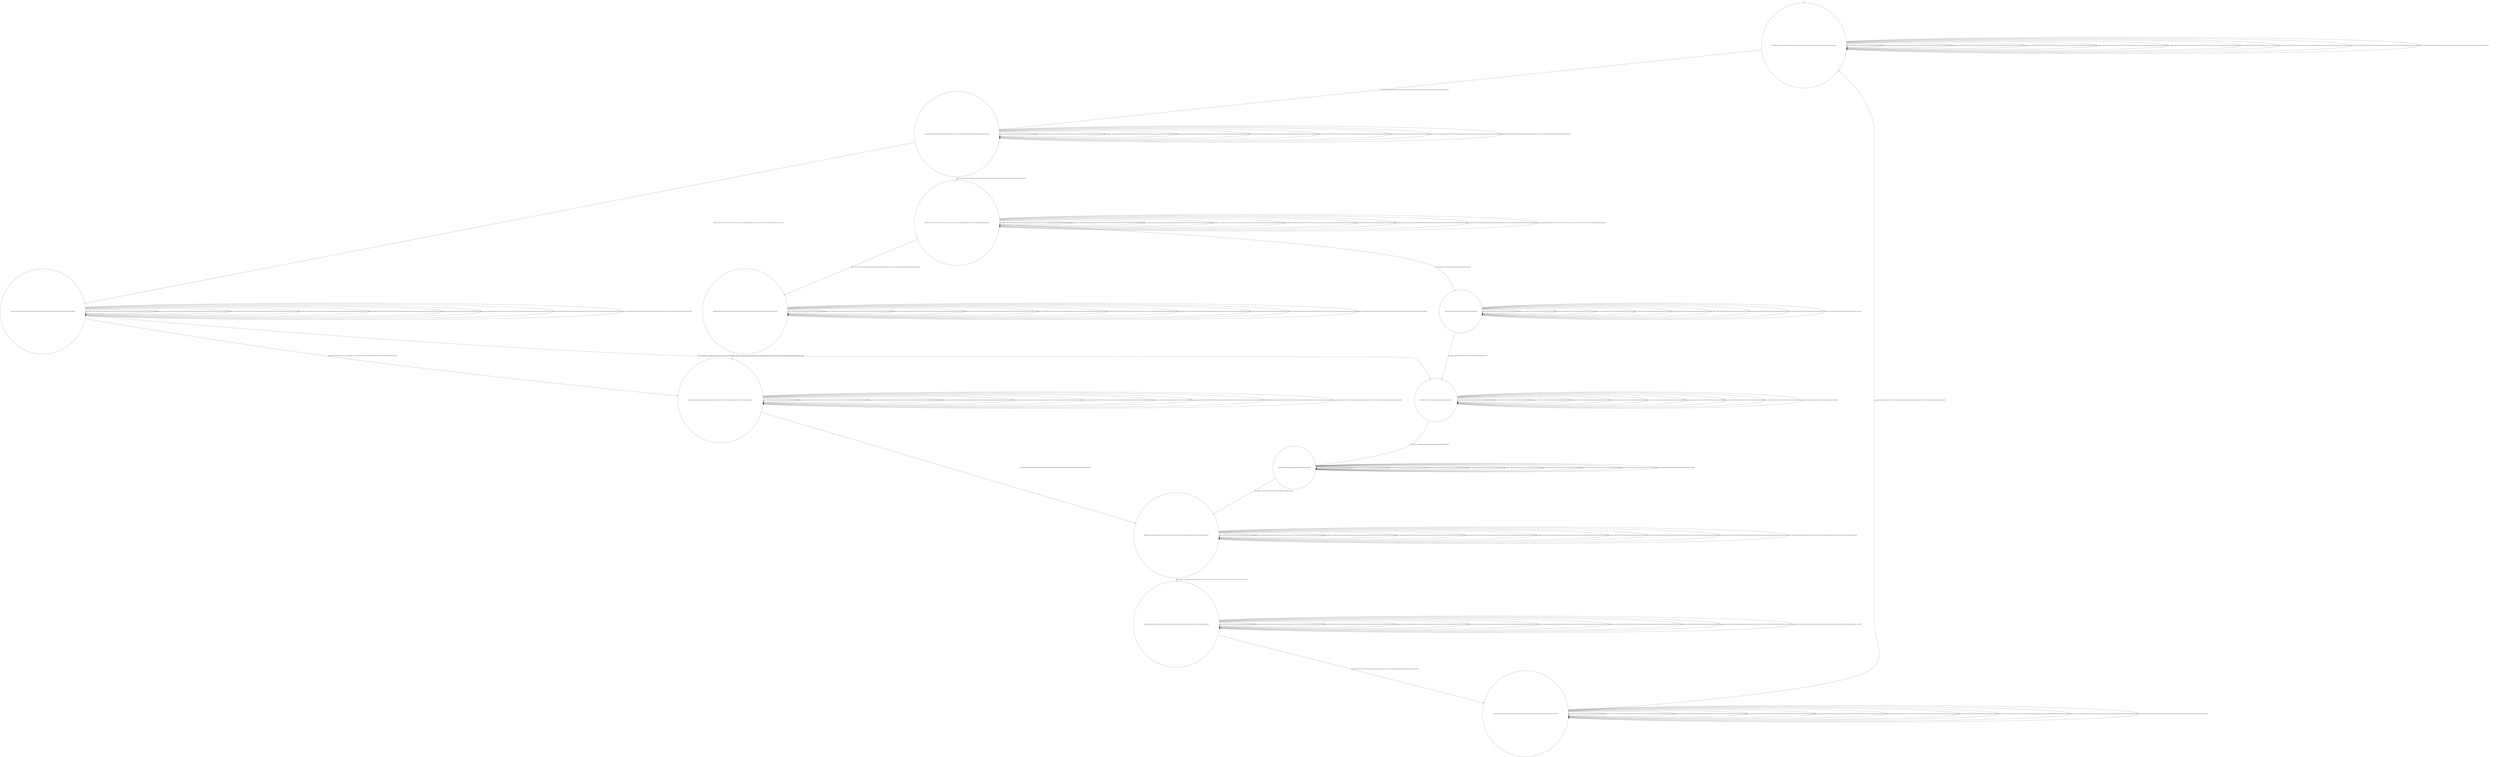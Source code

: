 digraph g {
	edge [lblstyle="above, sloped"];
	s0 [shape="circle" label="0@[((DOL and COF and CAP and TON and not TEA and not EUR) or (EUR and COF and TON and not DOL and not TEA and not CAP))]"];
	s1 [shape="circle" label="1@[((EUR and COF and TON and not DOL and not TEA and not CAP) or (DOL and COF and CAP and TON and not TEA and not EUR))]"];
	s2 [shape="circle" label="2@[((EUR and COF and TON and not DOL and not TEA and not CAP) or (DOL and COF and CAP and TON and not TEA and not EUR))]"];
	s3 [shape="circle" label="3@[((EUR and COF and TON and not DOL and not TEA and not CAP) or (DOL and COF and CAP and TON and not TEA and not EUR))]"];
	s4 [shape="circle" label="4@[((DOL and COF and CAP and TON and not TEA and not EUR))]"];
	s5 [shape="circle" label="5@[((EUR and COF and TON and not DOL and not TEA and not CAP) or (DOL and COF and CAP and TON and not TEA and not EUR))]"];
	s6 [shape="circle" label="6@[((DOL and COF and CAP and TON and not TEA and not EUR))]"];
	s7 [shape="circle" label="7@[((EUR and COF and TON and not DOL and not TEA and not CAP) or (DOL and COF and CAP and TON and not TEA and not EUR))]"];
	s8 [shape="circle" label="8@[((EUR and COF and TON and not DOL and not TEA and not CAP) or (DOL and COF and CAP and TON and not TEA and not EUR))]"];
	s9 [shape="circle" label="9@[((DOL and COF and CAP and TON and not TEA and not EUR))]"];
	s10 [shape="circle" label="10@[((EUR and COF and TON and not DOL and not TEA and not CAP) or (DOL and COF and CAP and TON and not TEA and not EUR))]"];
	s11 [shape="circle" label="11@[((EUR and COF and TON and not DOL and not TEA and not CAP) or (DOL and COF and CAP and TON and not TEA and not EUR))]"];
	s0 -> s0 [label="cap / nok() [((DOL and COF and CAP and TON and not TEA and not EUR))]"];
	s0 -> s0 [label="coffee / nok() [((EUR and COF and TON and not DOL and not TEA and not CAP) or (DOL and COF and CAP and TON and not TEA and not EUR))]"];
	s0 -> s0 [label="cup_taken / nok() [((EUR and COF and TON and not DOL and not TEA and not CAP) or (DOL and COF and CAP and TON and not TEA and not EUR))]"];
	s0 -> s0 [label="display_done / nok() [((EUR and COF and TON and not DOL and not TEA and not CAP) or (DOL and COF and CAP and TON and not TEA and not EUR))]"];
	s0 -> s1 [label="euro / ok() [((EUR and COF and TON and not DOL and not TEA and not CAP) or (DOL and COF and CAP and TON and not TEA and not EUR))]"];
	s0 -> s0 [label="no_sugar / nok() [((EUR and COF and TON and not DOL and not TEA and not CAP) or (DOL and COF and CAP and TON and not TEA and not EUR))]"];
	s0 -> s0 [label="pour_coffee / nok() [((EUR and COF and TON and not DOL and not TEA and not CAP) or (DOL and COF and CAP and TON and not TEA and not EUR))]"];
	s0 -> s0 [label="pour_milk / nok() [((DOL and COF and CAP and TON and not TEA and not EUR))]"];
	s0 -> s0 [label="pour_sugar / nok() [((EUR and COF and TON and not DOL and not TEA and not CAP) or (DOL and COF and CAP and TON and not TEA and not EUR))]"];
	s0 -> s0 [label="ring / nok() [((EUR and COF and TON and not DOL and not TEA and not CAP) or (DOL and COF and CAP and TON and not TEA and not EUR))]"];
	s0 -> s0 [label="sugar / nok() [((EUR and COF and TON and not DOL and not TEA and not CAP) or (DOL and COF and CAP and TON and not TEA and not EUR))]"];
	s1 -> s1 [label="cap / nok() [((DOL and COF and CAP and TON and not TEA and not EUR))]"];
	s1 -> s1 [label="coffee / nok() [((EUR and COF and TON and not DOL and not TEA and not CAP) or (DOL and COF and CAP and TON and not TEA and not EUR))]"];
	s1 -> s1 [label="cup_taken / nok() [((EUR and COF and TON and not DOL and not TEA and not CAP) or (DOL and COF and CAP and TON and not TEA and not EUR))]"];
	s1 -> s1 [label="display_done / nok() [((EUR and COF and TON and not DOL and not TEA and not CAP) or (DOL and COF and CAP and TON and not TEA and not EUR))]"];
	s1 -> s1 [label="euro / nok() [((EUR and COF and TON and not DOL and not TEA and not CAP) or (DOL and COF and CAP and TON and not TEA and not EUR))]"];
	s1 -> s2 [label="no_sugar / ok() [((EUR and COF and TON and not DOL and not TEA and not CAP) or (DOL and COF and CAP and TON and not TEA and not EUR))]"];
	s1 -> s1 [label="pour_coffee / nok() [((EUR and COF and TON and not DOL and not TEA and not CAP) or (DOL and COF and CAP and TON and not TEA and not EUR))]"];
	s1 -> s1 [label="pour_milk / nok() [((DOL and COF and CAP and TON and not TEA and not EUR))]"];
	s1 -> s1 [label="pour_sugar / nok() [((EUR and COF and TON and not DOL and not TEA and not CAP) or (DOL and COF and CAP and TON and not TEA and not EUR))]"];
	s1 -> s1 [label="ring / nok() [((EUR and COF and TON and not DOL and not TEA and not CAP) or (DOL and COF and CAP and TON and not TEA and not EUR))]"];
	s1 -> s3 [label="sugar / ok() [((EUR and COF and TON and not DOL and not TEA and not CAP) or (DOL and COF and CAP and TON and not TEA and not EUR))]"];
	s2 -> s6 [label="cap / ok() [((DOL and COF and CAP and TON and not TEA and not EUR))]"];
	s2 -> s7 [label="coffee / ok() [((EUR and COF and TON and not DOL and not TEA and not CAP) or (DOL and COF and CAP and TON and not TEA and not EUR))]"];
	s2 -> s2 [label="cup_taken / nok() [((EUR and COF and TON and not DOL and not TEA and not CAP) or (DOL and COF and CAP and TON and not TEA and not EUR))]"];
	s2 -> s2 [label="display_done / nok() [((EUR and COF and TON and not DOL and not TEA and not CAP) or (DOL and COF and CAP and TON and not TEA and not EUR))]"];
	s2 -> s2 [label="euro / nok() [((EUR and COF and TON and not DOL and not TEA and not CAP) or (DOL and COF and CAP and TON and not TEA and not EUR))]"];
	s2 -> s2 [label="no_sugar / nok() [((EUR and COF and TON and not DOL and not TEA and not CAP) or (DOL and COF and CAP and TON and not TEA and not EUR))]"];
	s2 -> s2 [label="pour_coffee / nok() [((EUR and COF and TON and not DOL and not TEA and not CAP) or (DOL and COF and CAP and TON and not TEA and not EUR))]"];
	s2 -> s2 [label="pour_milk / nok() [((DOL and COF and CAP and TON and not TEA and not EUR))]"];
	s2 -> s2 [label="pour_sugar / nok() [((EUR and COF and TON and not DOL and not TEA and not CAP) or (DOL and COF and CAP and TON and not TEA and not EUR))]"];
	s2 -> s2 [label="ring / nok() [((EUR and COF and TON and not DOL and not TEA and not CAP) or (DOL and COF and CAP and TON and not TEA and not EUR))]"];
	s2 -> s2 [label="sugar / void() [((EUR and COF and TON and not DOL and not TEA and not CAP) or (DOL and COF and CAP and TON and not TEA and not EUR))]"];
	s3 -> s4 [label="cap / ok() [((DOL and COF and CAP and TON and not TEA and not EUR))]"];
	s3 -> s5 [label="coffee / ok() [((EUR and COF and TON and not DOL and not TEA and not CAP) or (DOL and COF and CAP and TON and not TEA and not EUR))]"];
	s3 -> s3 [label="cup_taken / nok() [((EUR and COF and TON and not DOL and not TEA and not CAP) or (DOL and COF and CAP and TON and not TEA and not EUR))]"];
	s3 -> s3 [label="display_done / nok() [((EUR and COF and TON and not DOL and not TEA and not CAP) or (DOL and COF and CAP and TON and not TEA and not EUR))]"];
	s3 -> s3 [label="euro / nok() [((EUR and COF and TON and not DOL and not TEA and not CAP) or (DOL and COF and CAP and TON and not TEA and not EUR))]"];
	s3 -> s3 [label="no_sugar / void() [((EUR and COF and TON and not DOL and not TEA and not CAP) or (DOL and COF and CAP and TON and not TEA and not EUR))]"];
	s3 -> s3 [label="pour_coffee / nok() [((EUR and COF and TON and not DOL and not TEA and not CAP) or (DOL and COF and CAP and TON and not TEA and not EUR))]"];
	s3 -> s3 [label="pour_milk / nok() [((DOL and COF and CAP and TON and not TEA and not EUR))]"];
	s3 -> s3 [label="pour_sugar / nok() [((EUR and COF and TON and not DOL and not TEA and not CAP) or (DOL and COF and CAP and TON and not TEA and not EUR))]"];
	s3 -> s3 [label="ring / nok() [((EUR and COF and TON and not DOL and not TEA and not CAP) or (DOL and COF and CAP and TON and not TEA and not EUR))]"];
	s3 -> s3 [label="sugar / nok() [((EUR and COF and TON and not DOL and not TEA and not CAP) or (DOL and COF and CAP and TON and not TEA and not EUR))]"];
	s4 -> s4 [label="cap / nok() [((DOL and COF and CAP and TON and not TEA and not EUR))]"];
	s4 -> s4 [label="coffee / void() [((DOL and COF and CAP and TON and not TEA and not EUR))]"];
	s4 -> s4 [label="cup_taken / nok() [((DOL and COF and CAP and TON and not TEA and not EUR))]"];
	s4 -> s4 [label="display_done / nok() [((DOL and COF and CAP and TON and not TEA and not EUR))]"];
	s4 -> s4 [label="euro / nok() [((DOL and COF and CAP and TON and not TEA and not EUR))]"];
	s4 -> s4 [label="no_sugar / nok() [((DOL and COF and CAP and TON and not TEA and not EUR))]"];
	s4 -> s4 [label="pour_coffee / nok() [((DOL and COF and CAP and TON and not TEA and not EUR))]"];
	s4 -> s4 [label="pour_milk / nok() [((DOL and COF and CAP and TON and not TEA and not EUR))]"];
	s4 -> s6 [label="pour_sugar / ok() [((DOL and COF and CAP and TON and not TEA and not EUR))]"];
	s4 -> s4 [label="ring / nok() [((DOL and COF and CAP and TON and not TEA and not EUR))]"];
	s4 -> s4 [label="sugar / nok() [((DOL and COF and CAP and TON and not TEA and not EUR))]"];
	s5 -> s5 [label="cap / void() [((DOL and COF and CAP and TON and not TEA and not EUR))]"];
	s5 -> s5 [label="coffee / nok() [((EUR and COF and TON and not DOL and not TEA and not CAP) or (DOL and COF and CAP and TON and not TEA and not EUR))]"];
	s5 -> s5 [label="cup_taken / nok() [((EUR and COF and TON and not DOL and not TEA and not CAP) or (DOL and COF and CAP and TON and not TEA and not EUR))]"];
	s5 -> s5 [label="display_done / nok() [((EUR and COF and TON and not DOL and not TEA and not CAP) or (DOL and COF and CAP and TON and not TEA and not EUR))]"];
	s5 -> s5 [label="euro / nok() [((EUR and COF and TON and not DOL and not TEA and not CAP) or (DOL and COF and CAP and TON and not TEA and not EUR))]"];
	s5 -> s5 [label="no_sugar / nok() [((EUR and COF and TON and not DOL and not TEA and not CAP) or (DOL and COF and CAP and TON and not TEA and not EUR))]"];
	s5 -> s5 [label="pour_coffee / nok() [((EUR and COF and TON and not DOL and not TEA and not CAP) or (DOL and COF and CAP and TON and not TEA and not EUR))]"];
	s5 -> s5 [label="pour_milk / nok() [((DOL and COF and CAP and TON and not TEA and not EUR))]"];
	s5 -> s7 [label="pour_sugar / ok() [((EUR and COF and TON and not DOL and not TEA and not CAP) or (DOL and COF and CAP and TON and not TEA and not EUR))]"];
	s5 -> s5 [label="ring / nok() [((EUR and COF and TON and not DOL and not TEA and not CAP) or (DOL and COF and CAP and TON and not TEA and not EUR))]"];
	s5 -> s5 [label="sugar / nok() [((EUR and COF and TON and not DOL and not TEA and not CAP) or (DOL and COF and CAP and TON and not TEA and not EUR))]"];
	s6 -> s6 [label="cap / nok() [((DOL and COF and CAP and TON and not TEA and not EUR))]"];
	s6 -> s6 [label="coffee / void() [((DOL and COF and CAP and TON and not TEA and not EUR))]"];
	s6 -> s6 [label="cup_taken / nok() [((DOL and COF and CAP and TON and not TEA and not EUR))]"];
	s6 -> s6 [label="display_done / nok() [((DOL and COF and CAP and TON and not TEA and not EUR))]"];
	s6 -> s6 [label="euro / nok() [((DOL and COF and CAP and TON and not TEA and not EUR))]"];
	s6 -> s6 [label="no_sugar / nok() [((DOL and COF and CAP and TON and not TEA and not EUR))]"];
	s6 -> s6 [label="pour_coffee / nok() [((DOL and COF and CAP and TON and not TEA and not EUR))]"];
	s6 -> s9 [label="pour_milk / ok() [((DOL and COF and CAP and TON and not TEA and not EUR))]"];
	s6 -> s6 [label="pour_sugar / nok() [((DOL and COF and CAP and TON and not TEA and not EUR))]"];
	s6 -> s6 [label="ring / nok() [((DOL and COF and CAP and TON and not TEA and not EUR))]"];
	s6 -> s6 [label="sugar / nok() [((DOL and COF and CAP and TON and not TEA and not EUR))]"];
	s7 -> s7 [label="cap / void() [((DOL and COF and CAP and TON and not TEA and not EUR))]"];
	s7 -> s7 [label="coffee / nok() [((EUR and COF and TON and not DOL and not TEA and not CAP) or (DOL and COF and CAP and TON and not TEA and not EUR))]"];
	s7 -> s7 [label="cup_taken / nok() [((EUR and COF and TON and not DOL and not TEA and not CAP) or (DOL and COF and CAP and TON and not TEA and not EUR))]"];
	s7 -> s7 [label="display_done / nok() [((EUR and COF and TON and not DOL and not TEA and not CAP) or (DOL and COF and CAP and TON and not TEA and not EUR))]"];
	s7 -> s7 [label="euro / nok() [((EUR and COF and TON and not DOL and not TEA and not CAP) or (DOL and COF and CAP and TON and not TEA and not EUR))]"];
	s7 -> s7 [label="no_sugar / nok() [((EUR and COF and TON and not DOL and not TEA and not CAP) or (DOL and COF and CAP and TON and not TEA and not EUR))]"];
	s7 -> s8 [label="pour_coffee / ok() [((EUR and COF and TON and not DOL and not TEA and not CAP) or (DOL and COF and CAP and TON and not TEA and not EUR))]"];
	s7 -> s7 [label="pour_milk / nok() [((DOL and COF and CAP and TON and not TEA and not EUR))]"];
	s7 -> s7 [label="pour_sugar / nok() [((EUR and COF and TON and not DOL and not TEA and not CAP) or (DOL and COF and CAP and TON and not TEA and not EUR))]"];
	s7 -> s7 [label="ring / nok() [((EUR and COF and TON and not DOL and not TEA and not CAP) or (DOL and COF and CAP and TON and not TEA and not EUR))]"];
	s7 -> s7 [label="sugar / nok() [((EUR and COF and TON and not DOL and not TEA and not CAP) or (DOL and COF and CAP and TON and not TEA and not EUR))]"];
	s8 -> s8 [label="cap / nok() [((DOL and COF and CAP and TON and not TEA and not EUR))]"];
	s8 -> s8 [label="coffee / nok() [((EUR and COF and TON and not DOL and not TEA and not CAP) or (DOL and COF and CAP and TON and not TEA and not EUR))]"];
	s8 -> s8 [label="cup_taken / nok() [((EUR and COF and TON and not DOL and not TEA and not CAP) or (DOL and COF and CAP and TON and not TEA and not EUR))]"];
	s8 -> s10 [label="display_done / ok() [((EUR and COF and TON and not DOL and not TEA and not CAP) or (DOL and COF and CAP and TON and not TEA and not EUR))]"];
	s8 -> s8 [label="euro / nok() [((EUR and COF and TON and not DOL and not TEA and not CAP) or (DOL and COF and CAP and TON and not TEA and not EUR))]"];
	s8 -> s8 [label="no_sugar / nok() [((EUR and COF and TON and not DOL and not TEA and not CAP) or (DOL and COF and CAP and TON and not TEA and not EUR))]"];
	s8 -> s8 [label="pour_coffee / nok() [((EUR and COF and TON and not DOL and not TEA and not CAP) or (DOL and COF and CAP and TON and not TEA and not EUR))]"];
	s8 -> s8 [label="pour_milk / nok() [((DOL and COF and CAP and TON and not TEA and not EUR))]"];
	s8 -> s8 [label="pour_sugar / nok() [((EUR and COF and TON and not DOL and not TEA and not CAP) or (DOL and COF and CAP and TON and not TEA and not EUR))]"];
	s8 -> s8 [label="ring / nok() [((EUR and COF and TON and not DOL and not TEA and not CAP) or (DOL and COF and CAP and TON and not TEA and not EUR))]"];
	s8 -> s8 [label="sugar / nok() [((EUR and COF and TON and not DOL and not TEA and not CAP) or (DOL and COF and CAP and TON and not TEA and not EUR))]"];
	s9 -> s9 [label="cap / nok() [((DOL and COF and CAP and TON and not TEA and not EUR))]"];
	s9 -> s9 [label="coffee / nok() [((DOL and COF and CAP and TON and not TEA and not EUR))]"];
	s9 -> s9 [label="cup_taken / nok() [((DOL and COF and CAP and TON and not TEA and not EUR))]"];
	s9 -> s9 [label="display_done / nok() [((DOL and COF and CAP and TON and not TEA and not EUR))]"];
	s9 -> s9 [label="euro / nok() [((DOL and COF and CAP and TON and not TEA and not EUR))]"];
	s9 -> s9 [label="no_sugar / nok() [((DOL and COF and CAP and TON and not TEA and not EUR))]"];
	s9 -> s8 [label="pour_coffee / ok() [((DOL and COF and CAP and TON and not TEA and not EUR))]"];
	s9 -> s9 [label="pour_milk / nok() [((DOL and COF and CAP and TON and not TEA and not EUR))]"];
	s9 -> s9 [label="pour_sugar / nok() [((DOL and COF and CAP and TON and not TEA and not EUR))]"];
	s9 -> s9 [label="ring / nok() [((DOL and COF and CAP and TON and not TEA and not EUR))]"];
	s9 -> s9 [label="sugar / nok() [((DOL and COF and CAP and TON and not TEA and not EUR))]"];
	s10 -> s10 [label="cap / nok() [((DOL and COF and CAP and TON and not TEA and not EUR))]"];
	s10 -> s10 [label="coffee / nok() [((EUR and COF and TON and not DOL and not TEA and not CAP) or (DOL and COF and CAP and TON and not TEA and not EUR))]"];
	s10 -> s10 [label="cup_taken / nok() [((EUR and COF and TON and not DOL and not TEA and not CAP) or (DOL and COF and CAP and TON and not TEA and not EUR))]"];
	s10 -> s10 [label="display_done / nok() [((EUR and COF and TON and not DOL and not TEA and not CAP) or (DOL and COF and CAP and TON and not TEA and not EUR))]"];
	s10 -> s10 [label="euro / nok() [((EUR and COF and TON and not DOL and not TEA and not CAP) or (DOL and COF and CAP and TON and not TEA and not EUR))]"];
	s10 -> s10 [label="no_sugar / nok() [((EUR and COF and TON and not DOL and not TEA and not CAP) or (DOL and COF and CAP and TON and not TEA and not EUR))]"];
	s10 -> s10 [label="pour_coffee / nok() [((EUR and COF and TON and not DOL and not TEA and not CAP) or (DOL and COF and CAP and TON and not TEA and not EUR))]"];
	s10 -> s10 [label="pour_milk / nok() [((DOL and COF and CAP and TON and not TEA and not EUR))]"];
	s10 -> s10 [label="pour_sugar / nok() [((EUR and COF and TON and not DOL and not TEA and not CAP) or (DOL and COF and CAP and TON and not TEA and not EUR))]"];
	s10 -> s11 [label="ring / ok() [((EUR and COF and TON and not DOL and not TEA and not CAP) or (DOL and COF and CAP and TON and not TEA and not EUR))]"];
	s10 -> s10 [label="sugar / nok() [((EUR and COF and TON and not DOL and not TEA and not CAP) or (DOL and COF and CAP and TON and not TEA and not EUR))]"];
	s11 -> s11 [label="cap / nok() [((DOL and COF and CAP and TON and not TEA and not EUR))]"];
	s11 -> s11 [label="coffee / nok() [((EUR and COF and TON and not DOL and not TEA and not CAP) or (DOL and COF and CAP and TON and not TEA and not EUR))]"];
	s11 -> s0 [label="cup_taken / ok() [((EUR and COF and TON and not DOL and not TEA and not CAP) or (DOL and COF and CAP and TON and not TEA and not EUR))]"];
	s11 -> s11 [label="display_done / nok() [((EUR and COF and TON and not DOL and not TEA and not CAP) or (DOL and COF and CAP and TON and not TEA and not EUR))]"];
	s11 -> s11 [label="euro / nok() [((EUR and COF and TON and not DOL and not TEA and not CAP) or (DOL and COF and CAP and TON and not TEA and not EUR))]"];
	s11 -> s11 [label="no_sugar / nok() [((EUR and COF and TON and not DOL and not TEA and not CAP) or (DOL and COF and CAP and TON and not TEA and not EUR))]"];
	s11 -> s11 [label="pour_coffee / nok() [((EUR and COF and TON and not DOL and not TEA and not CAP) or (DOL and COF and CAP and TON and not TEA and not EUR))]"];
	s11 -> s11 [label="pour_milk / nok() [((DOL and COF and CAP and TON and not TEA and not EUR))]"];
	s11 -> s11 [label="pour_sugar / nok() [((EUR and COF and TON and not DOL and not TEA and not CAP) or (DOL and COF and CAP and TON and not TEA and not EUR))]"];
	s11 -> s11 [label="ring / nok() [((EUR and COF and TON and not DOL and not TEA and not CAP) or (DOL and COF and CAP and TON and not TEA and not EUR))]"];
	s11 -> s11 [label="sugar / nok() [((EUR and COF and TON and not DOL and not TEA and not CAP) or (DOL and COF and CAP and TON and not TEA and not EUR))]"];
	__start0 [label="" shape="none" width="0" height="0"];
	__start0 -> s0;
}